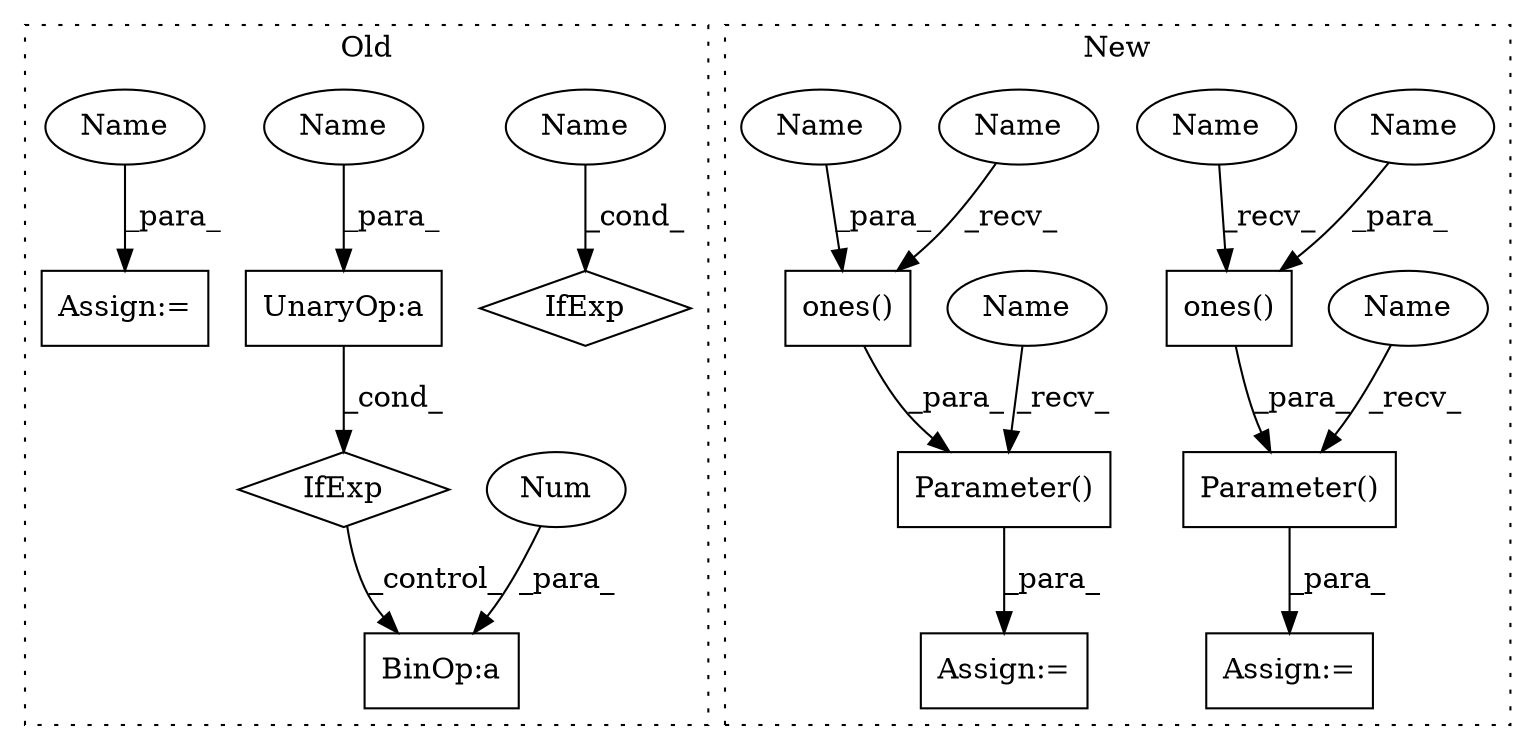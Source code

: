 digraph G {
subgraph cluster0 {
1 [label="IfExp" a="51" s="23078,23101" l="4,6" shape="diamond"];
4 [label="BinOp:a" a="82" s="23070" l="5" shape="box"];
5 [label="UnaryOp:a" a="61" s="23082" l="19" shape="box"];
8 [label="Assign:=" a="68" s="23138" l="3" shape="box"];
9 [label="IfExp" a="51" s="23191,23210" l="4,6" shape="diamond"];
10 [label="Num" a="76" s="23075" l="3" shape="ellipse"];
17 [label="Name" a="87" s="23195" l="15" shape="ellipse"];
18 [label="Name" a="87" s="23086" l="15" shape="ellipse"];
19 [label="Name" a="87" s="23141" l="15" shape="ellipse"];
label = "Old";
style="dotted";
}
subgraph cluster1 {
2 [label="ones()" a="75" s="23304,23323" l="11,1" shape="box"];
3 [label="Parameter()" a="75" s="23291,23324" l="13,1" shape="box"];
6 [label="ones()" a="75" s="23362,23381" l="11,1" shape="box"];
7 [label="Parameter()" a="75" s="23349,23382" l="13,1" shape="box"];
11 [label="Assign:=" a="68" s="23346" l="3" shape="box"];
12 [label="Assign:=" a="68" s="23288" l="3" shape="box"];
13 [label="Name" a="87" s="23373" l="8" shape="ellipse"];
14 [label="Name" a="87" s="23315" l="8" shape="ellipse"];
15 [label="Name" a="87" s="23291" l="2" shape="ellipse"];
16 [label="Name" a="87" s="23349" l="2" shape="ellipse"];
20 [label="Name" a="87" s="23362" l="5" shape="ellipse"];
21 [label="Name" a="87" s="23304" l="5" shape="ellipse"];
label = "New";
style="dotted";
}
1 -> 4 [label="_control_"];
2 -> 3 [label="_para_"];
3 -> 12 [label="_para_"];
5 -> 1 [label="_cond_"];
6 -> 7 [label="_para_"];
7 -> 11 [label="_para_"];
10 -> 4 [label="_para_"];
13 -> 6 [label="_para_"];
14 -> 2 [label="_para_"];
15 -> 3 [label="_recv_"];
16 -> 7 [label="_recv_"];
17 -> 9 [label="_cond_"];
18 -> 5 [label="_para_"];
19 -> 8 [label="_para_"];
20 -> 6 [label="_recv_"];
21 -> 2 [label="_recv_"];
}